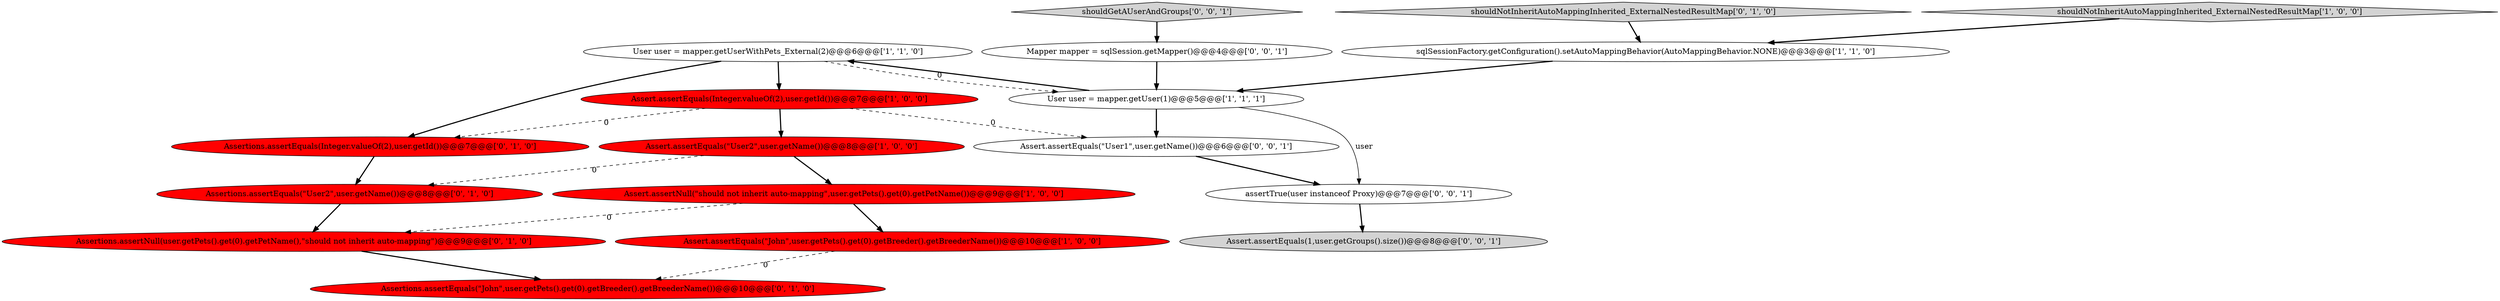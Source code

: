digraph {
5 [style = filled, label = "Assert.assertNull(\"should not inherit auto-mapping\",user.getPets().get(0).getPetName())@@@9@@@['1', '0', '0']", fillcolor = red, shape = ellipse image = "AAA1AAABBB1BBB"];
17 [style = filled, label = "Mapper mapper = sqlSession.getMapper()@@@4@@@['0', '0', '1']", fillcolor = white, shape = ellipse image = "AAA0AAABBB3BBB"];
2 [style = filled, label = "User user = mapper.getUserWithPets_External(2)@@@6@@@['1', '1', '0']", fillcolor = white, shape = ellipse image = "AAA0AAABBB1BBB"];
1 [style = filled, label = "Assert.assertEquals(\"John\",user.getPets().get(0).getBreeder().getBreederName())@@@10@@@['1', '0', '0']", fillcolor = red, shape = ellipse image = "AAA1AAABBB1BBB"];
12 [style = filled, label = "shouldNotInheritAutoMappingInherited_ExternalNestedResultMap['0', '1', '0']", fillcolor = lightgray, shape = diamond image = "AAA0AAABBB2BBB"];
16 [style = filled, label = "assertTrue(user instanceof Proxy)@@@7@@@['0', '0', '1']", fillcolor = white, shape = ellipse image = "AAA0AAABBB3BBB"];
7 [style = filled, label = "shouldNotInheritAutoMappingInherited_ExternalNestedResultMap['1', '0', '0']", fillcolor = lightgray, shape = diamond image = "AAA0AAABBB1BBB"];
0 [style = filled, label = "sqlSessionFactory.getConfiguration().setAutoMappingBehavior(AutoMappingBehavior.NONE)@@@3@@@['1', '1', '0']", fillcolor = white, shape = ellipse image = "AAA0AAABBB1BBB"];
11 [style = filled, label = "Assertions.assertEquals(Integer.valueOf(2),user.getId())@@@7@@@['0', '1', '0']", fillcolor = red, shape = ellipse image = "AAA1AAABBB2BBB"];
4 [style = filled, label = "Assert.assertEquals(Integer.valueOf(2),user.getId())@@@7@@@['1', '0', '0']", fillcolor = red, shape = ellipse image = "AAA1AAABBB1BBB"];
13 [style = filled, label = "Assert.assertEquals(1,user.getGroups().size())@@@8@@@['0', '0', '1']", fillcolor = lightgray, shape = ellipse image = "AAA0AAABBB3BBB"];
6 [style = filled, label = "User user = mapper.getUser(1)@@@5@@@['1', '1', '1']", fillcolor = white, shape = ellipse image = "AAA0AAABBB1BBB"];
14 [style = filled, label = "shouldGetAUserAndGroups['0', '0', '1']", fillcolor = lightgray, shape = diamond image = "AAA0AAABBB3BBB"];
10 [style = filled, label = "Assertions.assertEquals(\"User2\",user.getName())@@@8@@@['0', '1', '0']", fillcolor = red, shape = ellipse image = "AAA1AAABBB2BBB"];
3 [style = filled, label = "Assert.assertEquals(\"User2\",user.getName())@@@8@@@['1', '0', '0']", fillcolor = red, shape = ellipse image = "AAA1AAABBB1BBB"];
8 [style = filled, label = "Assertions.assertNull(user.getPets().get(0).getPetName(),\"should not inherit auto-mapping\")@@@9@@@['0', '1', '0']", fillcolor = red, shape = ellipse image = "AAA1AAABBB2BBB"];
9 [style = filled, label = "Assertions.assertEquals(\"John\",user.getPets().get(0).getBreeder().getBreederName())@@@10@@@['0', '1', '0']", fillcolor = red, shape = ellipse image = "AAA1AAABBB2BBB"];
15 [style = filled, label = "Assert.assertEquals(\"User1\",user.getName())@@@6@@@['0', '0', '1']", fillcolor = white, shape = ellipse image = "AAA0AAABBB3BBB"];
4->3 [style = bold, label=""];
16->13 [style = bold, label=""];
17->6 [style = bold, label=""];
0->6 [style = bold, label=""];
1->9 [style = dashed, label="0"];
14->17 [style = bold, label=""];
7->0 [style = bold, label=""];
15->16 [style = bold, label=""];
2->4 [style = bold, label=""];
12->0 [style = bold, label=""];
6->15 [style = bold, label=""];
6->2 [style = bold, label=""];
5->1 [style = bold, label=""];
3->5 [style = bold, label=""];
10->8 [style = bold, label=""];
11->10 [style = bold, label=""];
4->15 [style = dashed, label="0"];
8->9 [style = bold, label=""];
2->6 [style = dashed, label="0"];
5->8 [style = dashed, label="0"];
3->10 [style = dashed, label="0"];
4->11 [style = dashed, label="0"];
2->11 [style = bold, label=""];
6->16 [style = solid, label="user"];
}
